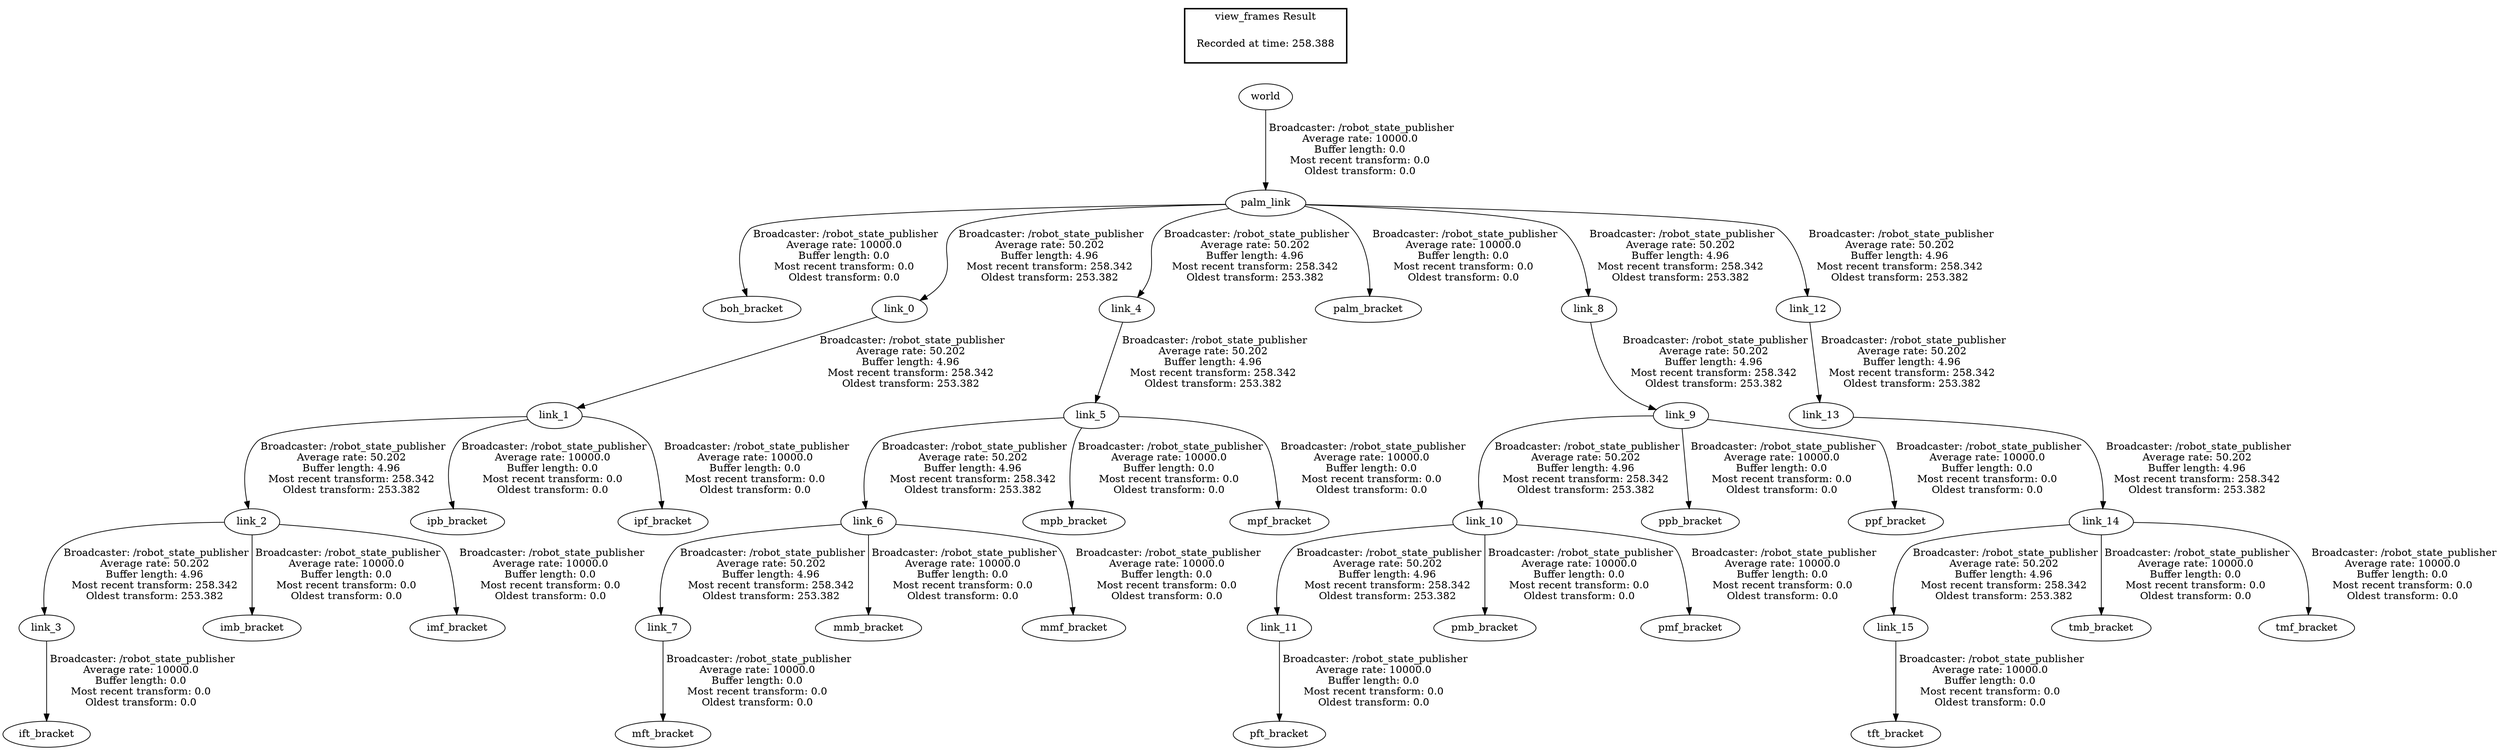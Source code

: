 digraph G {
"palm_link" -> "boh_bracket"[label=" Broadcaster: /robot_state_publisher\nAverage rate: 10000.0\nBuffer length: 0.0\nMost recent transform: 0.0\nOldest transform: 0.0\n"];
"world" -> "palm_link"[label=" Broadcaster: /robot_state_publisher\nAverage rate: 10000.0\nBuffer length: 0.0\nMost recent transform: 0.0\nOldest transform: 0.0\n"];
"link_3" -> "ift_bracket"[label=" Broadcaster: /robot_state_publisher\nAverage rate: 10000.0\nBuffer length: 0.0\nMost recent transform: 0.0\nOldest transform: 0.0\n"];
"link_2" -> "link_3"[label=" Broadcaster: /robot_state_publisher\nAverage rate: 50.202\nBuffer length: 4.96\nMost recent transform: 258.342\nOldest transform: 253.382\n"];
"link_2" -> "imb_bracket"[label=" Broadcaster: /robot_state_publisher\nAverage rate: 10000.0\nBuffer length: 0.0\nMost recent transform: 0.0\nOldest transform: 0.0\n"];
"link_1" -> "link_2"[label=" Broadcaster: /robot_state_publisher\nAverage rate: 50.202\nBuffer length: 4.96\nMost recent transform: 258.342\nOldest transform: 253.382\n"];
"link_2" -> "imf_bracket"[label=" Broadcaster: /robot_state_publisher\nAverage rate: 10000.0\nBuffer length: 0.0\nMost recent transform: 0.0\nOldest transform: 0.0\n"];
"link_1" -> "ipb_bracket"[label=" Broadcaster: /robot_state_publisher\nAverage rate: 10000.0\nBuffer length: 0.0\nMost recent transform: 0.0\nOldest transform: 0.0\n"];
"link_0" -> "link_1"[label=" Broadcaster: /robot_state_publisher\nAverage rate: 50.202\nBuffer length: 4.96\nMost recent transform: 258.342\nOldest transform: 253.382\n"];
"link_1" -> "ipf_bracket"[label=" Broadcaster: /robot_state_publisher\nAverage rate: 10000.0\nBuffer length: 0.0\nMost recent transform: 0.0\nOldest transform: 0.0\n"];
"link_7" -> "mft_bracket"[label=" Broadcaster: /robot_state_publisher\nAverage rate: 10000.0\nBuffer length: 0.0\nMost recent transform: 0.0\nOldest transform: 0.0\n"];
"link_6" -> "link_7"[label=" Broadcaster: /robot_state_publisher\nAverage rate: 50.202\nBuffer length: 4.96\nMost recent transform: 258.342\nOldest transform: 253.382\n"];
"link_6" -> "mmb_bracket"[label=" Broadcaster: /robot_state_publisher\nAverage rate: 10000.0\nBuffer length: 0.0\nMost recent transform: 0.0\nOldest transform: 0.0\n"];
"link_5" -> "link_6"[label=" Broadcaster: /robot_state_publisher\nAverage rate: 50.202\nBuffer length: 4.96\nMost recent transform: 258.342\nOldest transform: 253.382\n"];
"link_6" -> "mmf_bracket"[label=" Broadcaster: /robot_state_publisher\nAverage rate: 10000.0\nBuffer length: 0.0\nMost recent transform: 0.0\nOldest transform: 0.0\n"];
"link_5" -> "mpb_bracket"[label=" Broadcaster: /robot_state_publisher\nAverage rate: 10000.0\nBuffer length: 0.0\nMost recent transform: 0.0\nOldest transform: 0.0\n"];
"link_4" -> "link_5"[label=" Broadcaster: /robot_state_publisher\nAverage rate: 50.202\nBuffer length: 4.96\nMost recent transform: 258.342\nOldest transform: 253.382\n"];
"link_5" -> "mpf_bracket"[label=" Broadcaster: /robot_state_publisher\nAverage rate: 10000.0\nBuffer length: 0.0\nMost recent transform: 0.0\nOldest transform: 0.0\n"];
"palm_link" -> "palm_bracket"[label=" Broadcaster: /robot_state_publisher\nAverage rate: 10000.0\nBuffer length: 0.0\nMost recent transform: 0.0\nOldest transform: 0.0\n"];
"link_11" -> "pft_bracket"[label=" Broadcaster: /robot_state_publisher\nAverage rate: 10000.0\nBuffer length: 0.0\nMost recent transform: 0.0\nOldest transform: 0.0\n"];
"link_10" -> "link_11"[label=" Broadcaster: /robot_state_publisher\nAverage rate: 50.202\nBuffer length: 4.96\nMost recent transform: 258.342\nOldest transform: 253.382\n"];
"link_10" -> "pmb_bracket"[label=" Broadcaster: /robot_state_publisher\nAverage rate: 10000.0\nBuffer length: 0.0\nMost recent transform: 0.0\nOldest transform: 0.0\n"];
"link_9" -> "link_10"[label=" Broadcaster: /robot_state_publisher\nAverage rate: 50.202\nBuffer length: 4.96\nMost recent transform: 258.342\nOldest transform: 253.382\n"];
"link_10" -> "pmf_bracket"[label=" Broadcaster: /robot_state_publisher\nAverage rate: 10000.0\nBuffer length: 0.0\nMost recent transform: 0.0\nOldest transform: 0.0\n"];
"link_9" -> "ppb_bracket"[label=" Broadcaster: /robot_state_publisher\nAverage rate: 10000.0\nBuffer length: 0.0\nMost recent transform: 0.0\nOldest transform: 0.0\n"];
"link_8" -> "link_9"[label=" Broadcaster: /robot_state_publisher\nAverage rate: 50.202\nBuffer length: 4.96\nMost recent transform: 258.342\nOldest transform: 253.382\n"];
"link_9" -> "ppf_bracket"[label=" Broadcaster: /robot_state_publisher\nAverage rate: 10000.0\nBuffer length: 0.0\nMost recent transform: 0.0\nOldest transform: 0.0\n"];
"link_15" -> "tft_bracket"[label=" Broadcaster: /robot_state_publisher\nAverage rate: 10000.0\nBuffer length: 0.0\nMost recent transform: 0.0\nOldest transform: 0.0\n"];
"link_14" -> "link_15"[label=" Broadcaster: /robot_state_publisher\nAverage rate: 50.202\nBuffer length: 4.96\nMost recent transform: 258.342\nOldest transform: 253.382\n"];
"link_14" -> "tmb_bracket"[label=" Broadcaster: /robot_state_publisher\nAverage rate: 10000.0\nBuffer length: 0.0\nMost recent transform: 0.0\nOldest transform: 0.0\n"];
"link_13" -> "link_14"[label=" Broadcaster: /robot_state_publisher\nAverage rate: 50.202\nBuffer length: 4.96\nMost recent transform: 258.342\nOldest transform: 253.382\n"];
"link_14" -> "tmf_bracket"[label=" Broadcaster: /robot_state_publisher\nAverage rate: 10000.0\nBuffer length: 0.0\nMost recent transform: 0.0\nOldest transform: 0.0\n"];
"palm_link" -> "link_0"[label=" Broadcaster: /robot_state_publisher\nAverage rate: 50.202\nBuffer length: 4.96\nMost recent transform: 258.342\nOldest transform: 253.382\n"];
"palm_link" -> "link_12"[label=" Broadcaster: /robot_state_publisher\nAverage rate: 50.202\nBuffer length: 4.96\nMost recent transform: 258.342\nOldest transform: 253.382\n"];
"link_12" -> "link_13"[label=" Broadcaster: /robot_state_publisher\nAverage rate: 50.202\nBuffer length: 4.96\nMost recent transform: 258.342\nOldest transform: 253.382\n"];
"palm_link" -> "link_4"[label=" Broadcaster: /robot_state_publisher\nAverage rate: 50.202\nBuffer length: 4.96\nMost recent transform: 258.342\nOldest transform: 253.382\n"];
"palm_link" -> "link_8"[label=" Broadcaster: /robot_state_publisher\nAverage rate: 50.202\nBuffer length: 4.96\nMost recent transform: 258.342\nOldest transform: 253.382\n"];
edge [style=invis];
 subgraph cluster_legend { style=bold; color=black; label ="view_frames Result";
"Recorded at time: 258.388"[ shape=plaintext ] ;
}->"world";
}